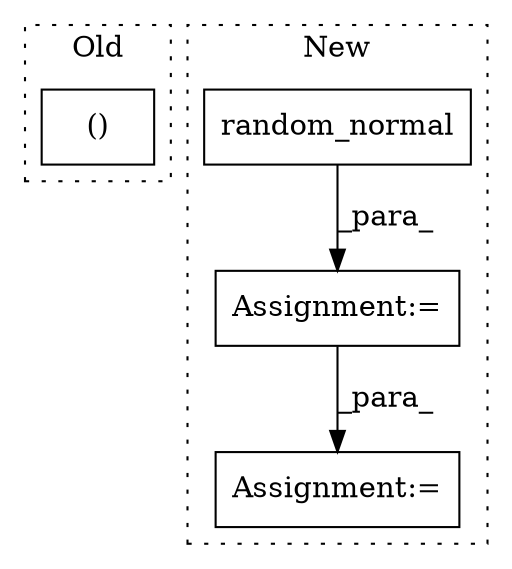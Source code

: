 digraph G {
subgraph cluster0 {
1 [label="()" a="106" s="1045" l="63" shape="box"];
label = "Old";
style="dotted";
}
subgraph cluster1 {
2 [label="random_normal" a="32" s="3668,3738" l="21,2" shape="box"];
3 [label="Assignment:=" a="7" s="3795" l="1" shape="box"];
4 [label="Assignment:=" a="7" s="3656" l="1" shape="box"];
label = "New";
style="dotted";
}
2 -> 4 [label="_para_"];
4 -> 3 [label="_para_"];
}
